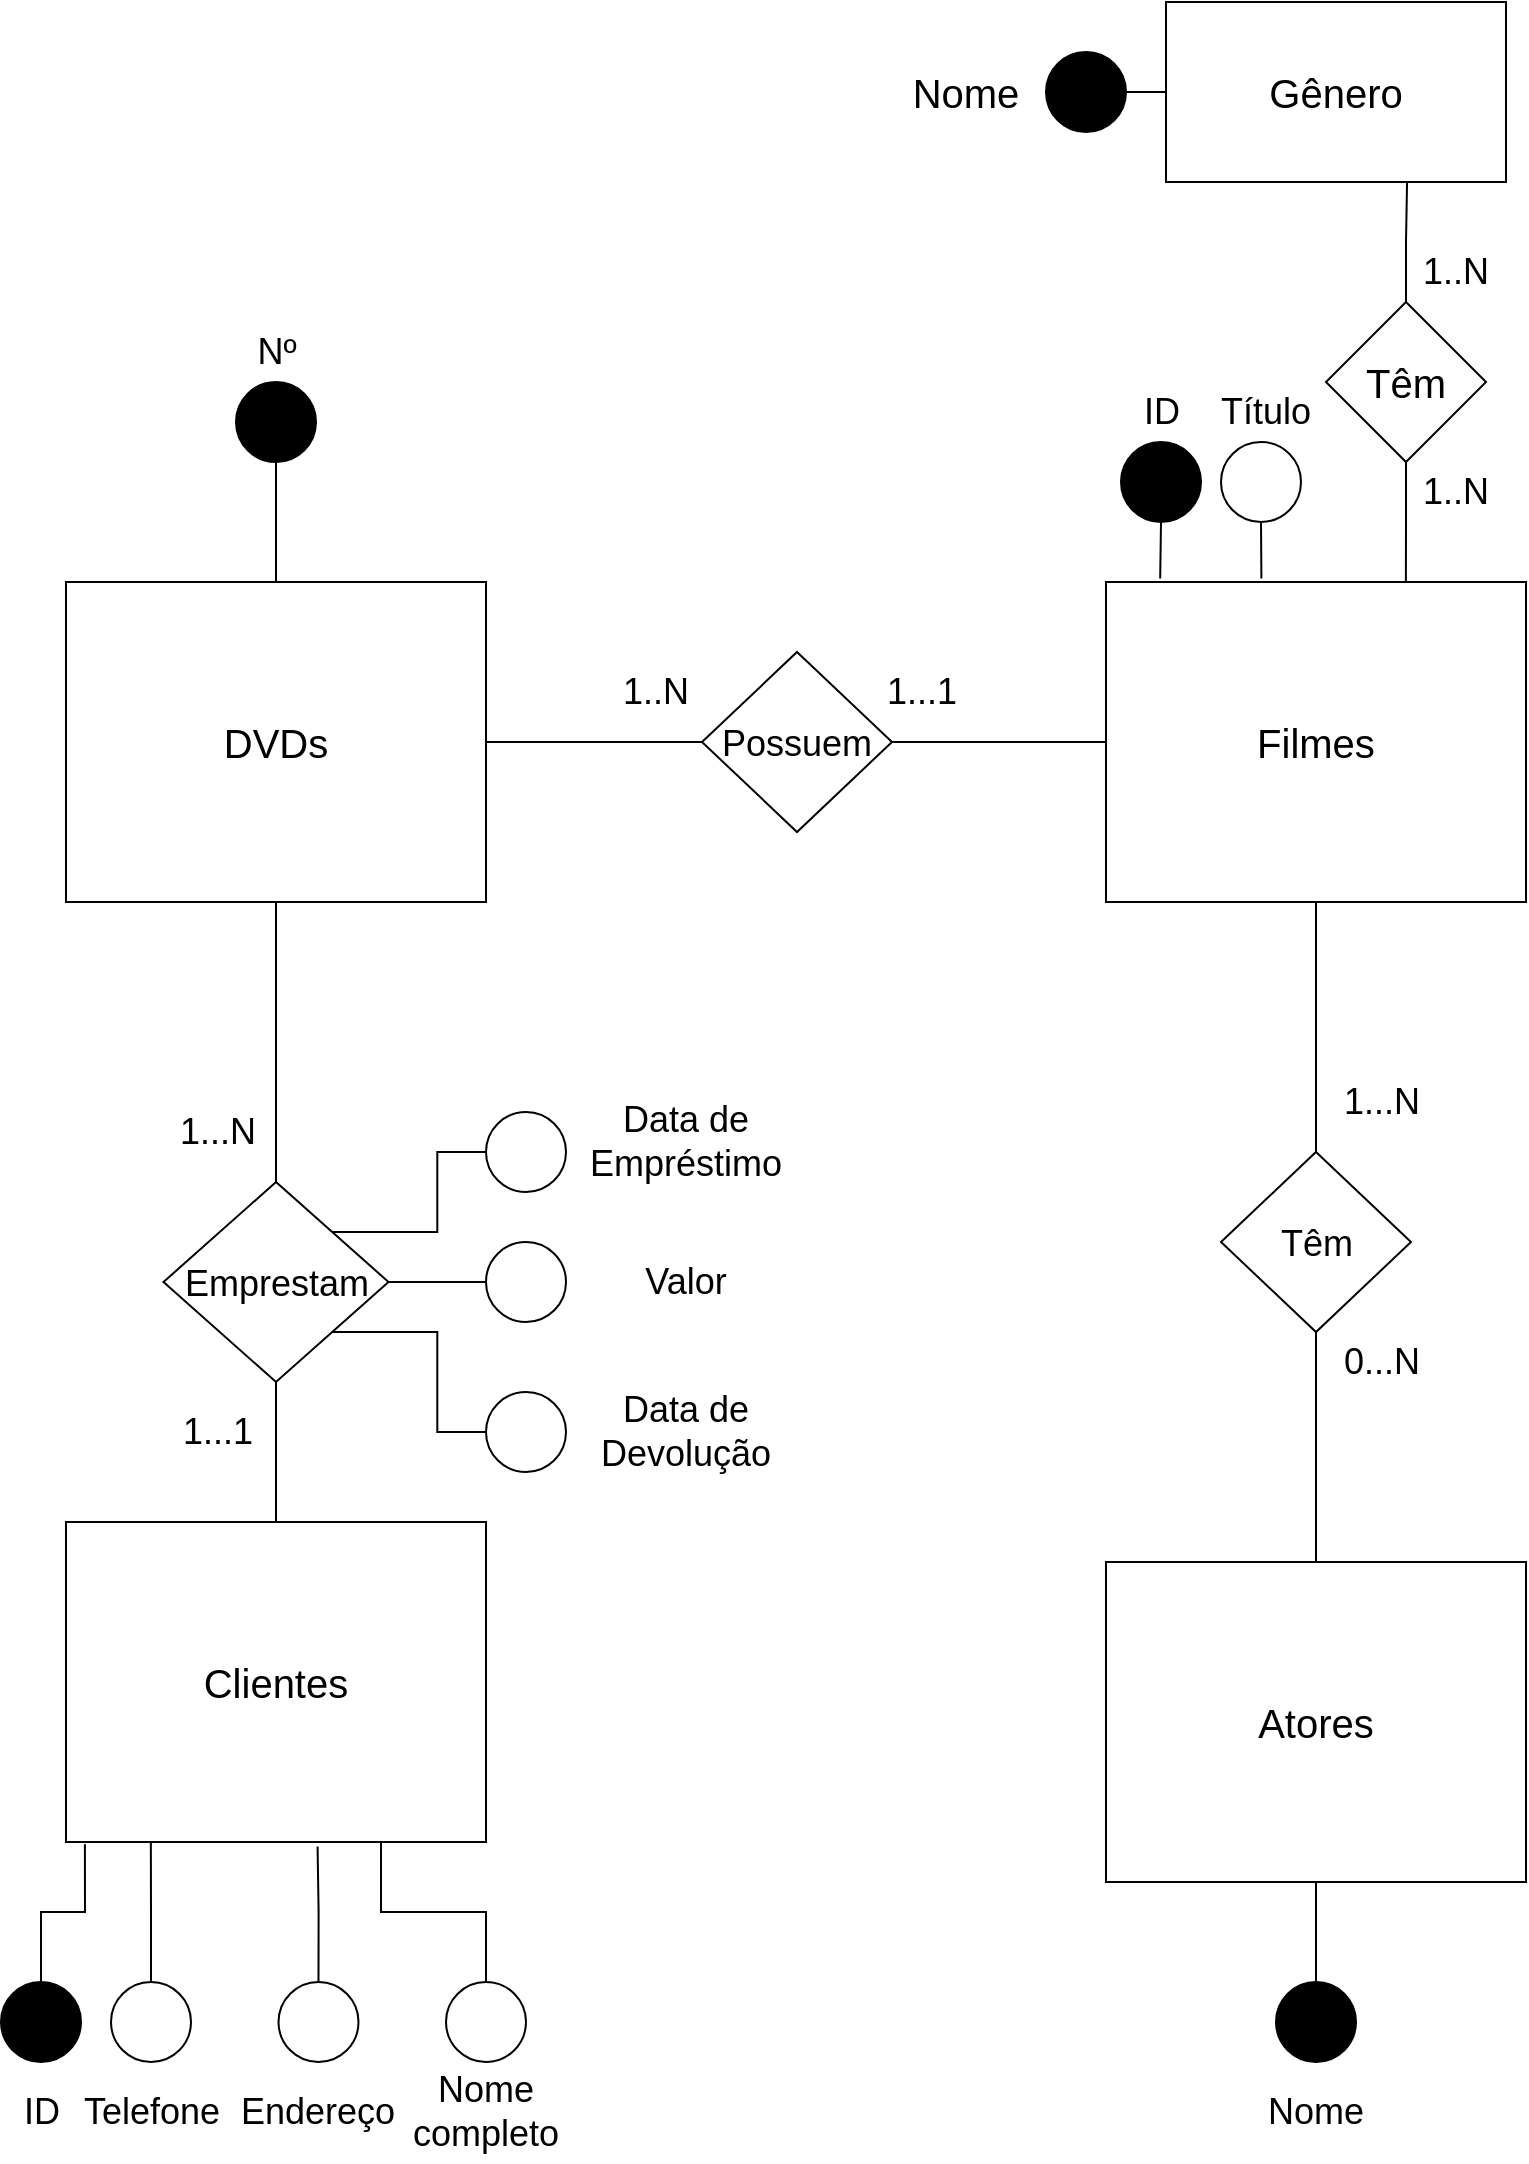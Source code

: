 <mxfile version="17.4.0" type="github">
  <diagram id="wZkRxiQvbxDe6zL3l4wC" name="Page-1">
    <mxGraphModel dx="920" dy="753" grid="1" gridSize="10" guides="1" tooltips="1" connect="1" arrows="1" fold="1" page="1" pageScale="1" pageWidth="850" pageHeight="1100" math="0" shadow="0">
      <root>
        <mxCell id="0" />
        <mxCell id="1" parent="0" />
        <mxCell id="nYX589AOi4GFV08U0YiZ-1" value="&lt;font style=&quot;font-size: 20px&quot;&gt;DVDs&lt;/font&gt;" style="rounded=0;whiteSpace=wrap;html=1;" parent="1" vertex="1">
          <mxGeometry x="60" y="290" width="210" height="160" as="geometry" />
        </mxCell>
        <mxCell id="nYX589AOi4GFV08U0YiZ-2" value="&lt;font style=&quot;font-size: 20px&quot;&gt;Filmes&lt;/font&gt;" style="rounded=0;whiteSpace=wrap;html=1;" parent="1" vertex="1">
          <mxGeometry x="580" y="290" width="210" height="160" as="geometry" />
        </mxCell>
        <mxCell id="nYX589AOi4GFV08U0YiZ-3" value="&lt;font style=&quot;font-size: 20px&quot;&gt;Clientes&lt;/font&gt;" style="rounded=0;whiteSpace=wrap;html=1;" parent="1" vertex="1">
          <mxGeometry x="60" y="760" width="210" height="160" as="geometry" />
        </mxCell>
        <mxCell id="nYX589AOi4GFV08U0YiZ-4" value="&lt;font style=&quot;font-size: 20px&quot;&gt;Atores&lt;/font&gt;" style="rounded=0;whiteSpace=wrap;html=1;" parent="1" vertex="1">
          <mxGeometry x="580" y="780" width="210" height="160" as="geometry" />
        </mxCell>
        <mxCell id="nYX589AOi4GFV08U0YiZ-6" style="edgeStyle=orthogonalEdgeStyle;rounded=0;orthogonalLoop=1;jettySize=auto;html=1;exitX=1;exitY=0.5;exitDx=0;exitDy=0;entryX=0;entryY=0.5;entryDx=0;entryDy=0;fontSize=18;endArrow=none;endFill=0;" parent="1" source="nYX589AOi4GFV08U0YiZ-5" target="nYX589AOi4GFV08U0YiZ-2" edge="1">
          <mxGeometry relative="1" as="geometry" />
        </mxCell>
        <mxCell id="nYX589AOi4GFV08U0YiZ-7" style="edgeStyle=orthogonalEdgeStyle;rounded=0;orthogonalLoop=1;jettySize=auto;html=1;exitX=0;exitY=0.5;exitDx=0;exitDy=0;entryX=1;entryY=0.5;entryDx=0;entryDy=0;fontSize=18;endArrow=none;endFill=0;" parent="1" source="nYX589AOi4GFV08U0YiZ-5" target="nYX589AOi4GFV08U0YiZ-1" edge="1">
          <mxGeometry relative="1" as="geometry" />
        </mxCell>
        <mxCell id="nYX589AOi4GFV08U0YiZ-5" value="&lt;font style=&quot;font-size: 18px&quot;&gt;Possuem&lt;/font&gt;" style="rhombus;whiteSpace=wrap;html=1;fontSize=20;" parent="1" vertex="1">
          <mxGeometry x="378" y="325" width="95" height="90" as="geometry" />
        </mxCell>
        <mxCell id="nYX589AOi4GFV08U0YiZ-9" style="edgeStyle=orthogonalEdgeStyle;rounded=0;orthogonalLoop=1;jettySize=auto;html=1;exitX=0.5;exitY=0;exitDx=0;exitDy=0;entryX=0.5;entryY=1;entryDx=0;entryDy=0;fontSize=18;endArrow=none;endFill=0;" parent="1" source="nYX589AOi4GFV08U0YiZ-8" target="nYX589AOi4GFV08U0YiZ-2" edge="1">
          <mxGeometry relative="1" as="geometry" />
        </mxCell>
        <mxCell id="nYX589AOi4GFV08U0YiZ-10" style="edgeStyle=orthogonalEdgeStyle;rounded=0;orthogonalLoop=1;jettySize=auto;html=1;exitX=0.5;exitY=1;exitDx=0;exitDy=0;entryX=0.5;entryY=0;entryDx=0;entryDy=0;fontSize=18;endArrow=none;endFill=0;" parent="1" source="nYX589AOi4GFV08U0YiZ-8" target="nYX589AOi4GFV08U0YiZ-4" edge="1">
          <mxGeometry relative="1" as="geometry" />
        </mxCell>
        <mxCell id="nYX589AOi4GFV08U0YiZ-8" value="&lt;font style=&quot;font-size: 18px&quot;&gt;Têm&lt;/font&gt;" style="rhombus;whiteSpace=wrap;html=1;fontSize=20;" parent="1" vertex="1">
          <mxGeometry x="637.5" y="575" width="95" height="90" as="geometry" />
        </mxCell>
        <mxCell id="nYX589AOi4GFV08U0YiZ-12" style="edgeStyle=orthogonalEdgeStyle;rounded=0;orthogonalLoop=1;jettySize=auto;html=1;exitX=0.5;exitY=0;exitDx=0;exitDy=0;entryX=0.5;entryY=1;entryDx=0;entryDy=0;fontSize=18;endArrow=none;endFill=0;" parent="1" source="nYX589AOi4GFV08U0YiZ-11" target="nYX589AOi4GFV08U0YiZ-1" edge="1">
          <mxGeometry relative="1" as="geometry" />
        </mxCell>
        <mxCell id="nYX589AOi4GFV08U0YiZ-13" style="edgeStyle=orthogonalEdgeStyle;rounded=0;orthogonalLoop=1;jettySize=auto;html=1;exitX=0.5;exitY=1;exitDx=0;exitDy=0;entryX=0.5;entryY=0;entryDx=0;entryDy=0;fontSize=18;endArrow=none;endFill=0;" parent="1" source="nYX589AOi4GFV08U0YiZ-11" target="nYX589AOi4GFV08U0YiZ-3" edge="1">
          <mxGeometry relative="1" as="geometry" />
        </mxCell>
        <mxCell id="SIllvVgvZXxNxGIr9EO1-21" style="edgeStyle=orthogonalEdgeStyle;rounded=0;orthogonalLoop=1;jettySize=auto;html=1;exitX=1;exitY=0.5;exitDx=0;exitDy=0;entryX=0;entryY=0.5;entryDx=0;entryDy=0;fontSize=20;endArrow=none;endFill=0;" edge="1" parent="1" source="nYX589AOi4GFV08U0YiZ-11" target="SIllvVgvZXxNxGIr9EO1-18">
          <mxGeometry relative="1" as="geometry" />
        </mxCell>
        <mxCell id="SIllvVgvZXxNxGIr9EO1-22" style="edgeStyle=orthogonalEdgeStyle;rounded=0;orthogonalLoop=1;jettySize=auto;html=1;exitX=1;exitY=1;exitDx=0;exitDy=0;entryX=0;entryY=0.5;entryDx=0;entryDy=0;fontSize=20;endArrow=none;endFill=0;" edge="1" parent="1" source="nYX589AOi4GFV08U0YiZ-11" target="SIllvVgvZXxNxGIr9EO1-19">
          <mxGeometry relative="1" as="geometry" />
        </mxCell>
        <mxCell id="nYX589AOi4GFV08U0YiZ-11" value="&lt;font style=&quot;font-size: 18px&quot;&gt;Emprestam&lt;/font&gt;" style="rhombus;whiteSpace=wrap;html=1;fontSize=20;" parent="1" vertex="1">
          <mxGeometry x="108.75" y="590" width="112.5" height="100" as="geometry" />
        </mxCell>
        <mxCell id="nYX589AOi4GFV08U0YiZ-14" value="Nº" style="text;html=1;strokeColor=none;fillColor=none;align=center;verticalAlign=middle;whiteSpace=wrap;rounded=0;fontSize=18;labelBackgroundColor=#FFFFFF;" parent="1" vertex="1">
          <mxGeometry x="137.5" y="160" width="55" height="30" as="geometry" />
        </mxCell>
        <mxCell id="nYX589AOi4GFV08U0YiZ-18" value="ID" style="text;html=1;strokeColor=none;fillColor=none;align=center;verticalAlign=middle;whiteSpace=wrap;rounded=0;labelBackgroundColor=#FFFFFF;fontSize=18;" parent="1" vertex="1">
          <mxGeometry x="577.5" y="190" width="60" height="30" as="geometry" />
        </mxCell>
        <mxCell id="nYX589AOi4GFV08U0YiZ-19" value="Título" style="text;html=1;strokeColor=none;fillColor=none;align=center;verticalAlign=middle;whiteSpace=wrap;rounded=0;labelBackgroundColor=#FFFFFF;fontSize=18;" parent="1" vertex="1">
          <mxGeometry x="630" y="190" width="60" height="30" as="geometry" />
        </mxCell>
        <mxCell id="nYX589AOi4GFV08U0YiZ-24" value="&lt;span style=&quot;&quot;&gt;Nome&lt;/span&gt;" style="text;html=1;strokeColor=none;fillColor=none;align=center;verticalAlign=middle;whiteSpace=wrap;rounded=0;labelBackgroundColor=#FFFFFF;fontSize=18;" parent="1" vertex="1">
          <mxGeometry x="655" y="1040" width="60" height="30" as="geometry" />
        </mxCell>
        <mxCell id="nYX589AOi4GFV08U0YiZ-26" value="ID" style="text;html=1;strokeColor=none;fillColor=none;align=center;verticalAlign=middle;whiteSpace=wrap;rounded=0;labelBackgroundColor=#FFFFFF;fontSize=18;" parent="1" vertex="1">
          <mxGeometry x="27.5" y="1040" width="40" height="30" as="geometry" />
        </mxCell>
        <mxCell id="nYX589AOi4GFV08U0YiZ-29" value="Telefone" style="text;html=1;strokeColor=none;fillColor=none;align=center;verticalAlign=middle;whiteSpace=wrap;rounded=0;labelBackgroundColor=#FFFFFF;fontSize=18;" parent="1" vertex="1">
          <mxGeometry x="67.5" y="1040" width="70" height="30" as="geometry" />
        </mxCell>
        <mxCell id="nYX589AOi4GFV08U0YiZ-31" value="Endereço" style="text;html=1;strokeColor=none;fillColor=none;align=center;verticalAlign=middle;whiteSpace=wrap;rounded=0;labelBackgroundColor=#FFFFFF;fontSize=18;" parent="1" vertex="1">
          <mxGeometry x="151.25" y="1040" width="70" height="30" as="geometry" />
        </mxCell>
        <mxCell id="nYX589AOi4GFV08U0YiZ-33" value="Nome completo" style="text;html=1;strokeColor=none;fillColor=none;align=center;verticalAlign=middle;whiteSpace=wrap;rounded=0;labelBackgroundColor=#FFFFFF;fontSize=18;" parent="1" vertex="1">
          <mxGeometry x="230" y="1030" width="80" height="50" as="geometry" />
        </mxCell>
        <mxCell id="nYX589AOi4GFV08U0YiZ-39" value="Data de Empréstimo" style="text;html=1;strokeColor=none;fillColor=none;align=center;verticalAlign=middle;whiteSpace=wrap;rounded=0;labelBackgroundColor=#FFFFFF;fontSize=18;" parent="1" vertex="1">
          <mxGeometry x="314.75" y="545" width="110" height="50" as="geometry" />
        </mxCell>
        <mxCell id="nYX589AOi4GFV08U0YiZ-40" value="Data de Devolução" style="text;html=1;strokeColor=none;fillColor=none;align=center;verticalAlign=middle;whiteSpace=wrap;rounded=0;labelBackgroundColor=#FFFFFF;fontSize=18;" parent="1" vertex="1">
          <mxGeometry x="314.75" y="690" width="110" height="50" as="geometry" />
        </mxCell>
        <mxCell id="nYX589AOi4GFV08U0YiZ-41" value="Valor" style="text;html=1;strokeColor=none;fillColor=none;align=center;verticalAlign=middle;whiteSpace=wrap;rounded=0;labelBackgroundColor=#FFFFFF;fontSize=18;" parent="1" vertex="1">
          <mxGeometry x="334.75" y="622.5" width="70" height="35" as="geometry" />
        </mxCell>
        <mxCell id="nYX589AOi4GFV08U0YiZ-47" value="1...1" style="text;html=1;strokeColor=none;fillColor=none;align=center;verticalAlign=middle;whiteSpace=wrap;rounded=0;labelBackgroundColor=#FFFFFF;fontSize=18;" parent="1" vertex="1">
          <mxGeometry x="473" y="330" width="30" height="30" as="geometry" />
        </mxCell>
        <mxCell id="nYX589AOi4GFV08U0YiZ-48" value="1..N" style="text;html=1;strokeColor=none;fillColor=none;align=center;verticalAlign=middle;whiteSpace=wrap;rounded=0;labelBackgroundColor=#FFFFFF;fontSize=18;" parent="1" vertex="1">
          <mxGeometry x="340" y="330" width="30" height="30" as="geometry" />
        </mxCell>
        <mxCell id="nYX589AOi4GFV08U0YiZ-49" value="0...N" style="text;html=1;strokeColor=none;fillColor=none;align=center;verticalAlign=middle;whiteSpace=wrap;rounded=0;labelBackgroundColor=#FFFFFF;fontSize=18;" parent="1" vertex="1">
          <mxGeometry x="702.5" y="665" width="30" height="30" as="geometry" />
        </mxCell>
        <mxCell id="nYX589AOi4GFV08U0YiZ-50" value="1...N" style="text;html=1;strokeColor=none;fillColor=none;align=center;verticalAlign=middle;whiteSpace=wrap;rounded=0;labelBackgroundColor=#FFFFFF;fontSize=18;" parent="1" vertex="1">
          <mxGeometry x="702.5" y="535" width="30" height="30" as="geometry" />
        </mxCell>
        <mxCell id="nYX589AOi4GFV08U0YiZ-51" value="1...N" style="text;html=1;strokeColor=none;fillColor=none;align=center;verticalAlign=middle;whiteSpace=wrap;rounded=0;labelBackgroundColor=#FFFFFF;fontSize=18;" parent="1" vertex="1">
          <mxGeometry x="121.25" y="550" width="30" height="30" as="geometry" />
        </mxCell>
        <mxCell id="nYX589AOi4GFV08U0YiZ-52" value="1...1" style="text;html=1;strokeColor=none;fillColor=none;align=center;verticalAlign=middle;whiteSpace=wrap;rounded=0;labelBackgroundColor=#FFFFFF;fontSize=18;" parent="1" vertex="1">
          <mxGeometry x="121.25" y="700" width="30" height="30" as="geometry" />
        </mxCell>
        <mxCell id="SIllvVgvZXxNxGIr9EO1-1" value="&lt;font style=&quot;font-size: 20px&quot;&gt;Gênero&lt;/font&gt;" style="rounded=0;whiteSpace=wrap;html=1;" vertex="1" parent="1">
          <mxGeometry x="610" width="170" height="90" as="geometry" />
        </mxCell>
        <mxCell id="SIllvVgvZXxNxGIr9EO1-3" style="edgeStyle=orthogonalEdgeStyle;rounded=0;orthogonalLoop=1;jettySize=auto;html=1;exitX=0.5;exitY=0;exitDx=0;exitDy=0;entryX=0.709;entryY=1;entryDx=0;entryDy=0;entryPerimeter=0;fontSize=20;endArrow=none;endFill=0;" edge="1" parent="1" source="SIllvVgvZXxNxGIr9EO1-2" target="SIllvVgvZXxNxGIr9EO1-1">
          <mxGeometry relative="1" as="geometry" />
        </mxCell>
        <mxCell id="SIllvVgvZXxNxGIr9EO1-4" style="edgeStyle=orthogonalEdgeStyle;rounded=0;orthogonalLoop=1;jettySize=auto;html=1;entryX=0.714;entryY=0;entryDx=0;entryDy=0;entryPerimeter=0;fontSize=20;endArrow=none;endFill=0;" edge="1" parent="1" source="SIllvVgvZXxNxGIr9EO1-2" target="nYX589AOi4GFV08U0YiZ-2">
          <mxGeometry relative="1" as="geometry" />
        </mxCell>
        <mxCell id="SIllvVgvZXxNxGIr9EO1-2" value="Têm" style="rhombus;whiteSpace=wrap;html=1;fontSize=20;" vertex="1" parent="1">
          <mxGeometry x="690" y="150" width="80" height="80" as="geometry" />
        </mxCell>
        <mxCell id="SIllvVgvZXxNxGIr9EO1-6" style="edgeStyle=orthogonalEdgeStyle;rounded=0;orthogonalLoop=1;jettySize=auto;html=1;exitX=1;exitY=0.5;exitDx=0;exitDy=0;entryX=0;entryY=0.5;entryDx=0;entryDy=0;fontSize=20;endArrow=none;endFill=0;" edge="1" parent="1" source="SIllvVgvZXxNxGIr9EO1-5" target="SIllvVgvZXxNxGIr9EO1-1">
          <mxGeometry relative="1" as="geometry" />
        </mxCell>
        <mxCell id="SIllvVgvZXxNxGIr9EO1-5" value="" style="ellipse;whiteSpace=wrap;html=1;aspect=fixed;fontSize=20;fillColor=#000000;" vertex="1" parent="1">
          <mxGeometry x="550" y="25" width="40" height="40" as="geometry" />
        </mxCell>
        <mxCell id="SIllvVgvZXxNxGIr9EO1-7" value="Nome" style="text;html=1;strokeColor=none;fillColor=none;align=center;verticalAlign=middle;whiteSpace=wrap;rounded=0;fontSize=20;" vertex="1" parent="1">
          <mxGeometry x="480" y="30" width="60" height="30" as="geometry" />
        </mxCell>
        <mxCell id="SIllvVgvZXxNxGIr9EO1-10" style="edgeStyle=orthogonalEdgeStyle;rounded=0;orthogonalLoop=1;jettySize=auto;html=1;exitX=0.5;exitY=1;exitDx=0;exitDy=0;entryX=0.129;entryY=-0.011;entryDx=0;entryDy=0;entryPerimeter=0;fontSize=20;endArrow=none;endFill=0;" edge="1" parent="1" source="SIllvVgvZXxNxGIr9EO1-8" target="nYX589AOi4GFV08U0YiZ-2">
          <mxGeometry relative="1" as="geometry" />
        </mxCell>
        <mxCell id="SIllvVgvZXxNxGIr9EO1-8" value="" style="ellipse;whiteSpace=wrap;html=1;aspect=fixed;fontSize=20;fillColor=#000000;" vertex="1" parent="1">
          <mxGeometry x="587.5" y="220" width="40" height="40" as="geometry" />
        </mxCell>
        <mxCell id="SIllvVgvZXxNxGIr9EO1-11" style="edgeStyle=orthogonalEdgeStyle;rounded=0;orthogonalLoop=1;jettySize=auto;html=1;exitX=0.5;exitY=1;exitDx=0;exitDy=0;entryX=0.37;entryY=-0.011;entryDx=0;entryDy=0;entryPerimeter=0;fontSize=20;endArrow=none;endFill=0;" edge="1" parent="1" source="SIllvVgvZXxNxGIr9EO1-9" target="nYX589AOi4GFV08U0YiZ-2">
          <mxGeometry relative="1" as="geometry" />
        </mxCell>
        <mxCell id="SIllvVgvZXxNxGIr9EO1-9" value="" style="ellipse;whiteSpace=wrap;html=1;aspect=fixed;fontSize=20;" vertex="1" parent="1">
          <mxGeometry x="637.5" y="220" width="40" height="40" as="geometry" />
        </mxCell>
        <mxCell id="SIllvVgvZXxNxGIr9EO1-12" value="1..N" style="text;html=1;strokeColor=none;fillColor=none;align=center;verticalAlign=middle;whiteSpace=wrap;rounded=0;labelBackgroundColor=#FFFFFF;fontSize=18;" vertex="1" parent="1">
          <mxGeometry x="740" y="120" width="30" height="30" as="geometry" />
        </mxCell>
        <mxCell id="SIllvVgvZXxNxGIr9EO1-13" value="1..N" style="text;html=1;strokeColor=none;fillColor=none;align=center;verticalAlign=middle;whiteSpace=wrap;rounded=0;labelBackgroundColor=#FFFFFF;fontSize=18;" vertex="1" parent="1">
          <mxGeometry x="740" y="230" width="30" height="30" as="geometry" />
        </mxCell>
        <mxCell id="SIllvVgvZXxNxGIr9EO1-16" style="edgeStyle=orthogonalEdgeStyle;rounded=0;orthogonalLoop=1;jettySize=auto;html=1;exitX=0.5;exitY=1;exitDx=0;exitDy=0;entryX=0.5;entryY=0;entryDx=0;entryDy=0;fontSize=20;endArrow=none;endFill=0;" edge="1" parent="1" source="SIllvVgvZXxNxGIr9EO1-14" target="nYX589AOi4GFV08U0YiZ-1">
          <mxGeometry relative="1" as="geometry" />
        </mxCell>
        <mxCell id="SIllvVgvZXxNxGIr9EO1-14" value="" style="ellipse;whiteSpace=wrap;html=1;aspect=fixed;fontSize=20;fillColor=#000000;" vertex="1" parent="1">
          <mxGeometry x="145" y="190" width="40" height="40" as="geometry" />
        </mxCell>
        <mxCell id="SIllvVgvZXxNxGIr9EO1-20" style="edgeStyle=orthogonalEdgeStyle;rounded=0;orthogonalLoop=1;jettySize=auto;html=1;exitX=0;exitY=0.5;exitDx=0;exitDy=0;entryX=1;entryY=0;entryDx=0;entryDy=0;fontSize=20;endArrow=none;endFill=0;" edge="1" parent="1" source="SIllvVgvZXxNxGIr9EO1-17" target="nYX589AOi4GFV08U0YiZ-11">
          <mxGeometry relative="1" as="geometry" />
        </mxCell>
        <mxCell id="SIllvVgvZXxNxGIr9EO1-17" value="" style="ellipse;whiteSpace=wrap;html=1;aspect=fixed;fontSize=20;" vertex="1" parent="1">
          <mxGeometry x="270" y="555" width="40" height="40" as="geometry" />
        </mxCell>
        <mxCell id="SIllvVgvZXxNxGIr9EO1-18" value="" style="ellipse;whiteSpace=wrap;html=1;aspect=fixed;fontSize=20;" vertex="1" parent="1">
          <mxGeometry x="270" y="620" width="40" height="40" as="geometry" />
        </mxCell>
        <mxCell id="SIllvVgvZXxNxGIr9EO1-19" value="" style="ellipse;whiteSpace=wrap;html=1;aspect=fixed;fontSize=20;" vertex="1" parent="1">
          <mxGeometry x="270" y="695" width="40" height="40" as="geometry" />
        </mxCell>
        <mxCell id="SIllvVgvZXxNxGIr9EO1-24" style="edgeStyle=orthogonalEdgeStyle;rounded=0;orthogonalLoop=1;jettySize=auto;html=1;exitX=0.5;exitY=0;exitDx=0;exitDy=0;entryX=0.5;entryY=1;entryDx=0;entryDy=0;fontSize=20;endArrow=none;endFill=0;" edge="1" parent="1" source="SIllvVgvZXxNxGIr9EO1-23" target="nYX589AOi4GFV08U0YiZ-4">
          <mxGeometry relative="1" as="geometry" />
        </mxCell>
        <mxCell id="SIllvVgvZXxNxGIr9EO1-23" value="" style="ellipse;whiteSpace=wrap;html=1;aspect=fixed;fontSize=20;fillColor=#000000;" vertex="1" parent="1">
          <mxGeometry x="665" y="990" width="40" height="40" as="geometry" />
        </mxCell>
        <mxCell id="SIllvVgvZXxNxGIr9EO1-29" style="edgeStyle=orthogonalEdgeStyle;rounded=0;orthogonalLoop=1;jettySize=auto;html=1;exitX=0.5;exitY=0;exitDx=0;exitDy=0;entryX=0.045;entryY=1.007;entryDx=0;entryDy=0;entryPerimeter=0;fontSize=20;endArrow=none;endFill=0;" edge="1" parent="1" source="SIllvVgvZXxNxGIr9EO1-25" target="nYX589AOi4GFV08U0YiZ-3">
          <mxGeometry relative="1" as="geometry" />
        </mxCell>
        <mxCell id="SIllvVgvZXxNxGIr9EO1-25" value="" style="ellipse;whiteSpace=wrap;html=1;aspect=fixed;fontSize=20;fillColor=#000000;" vertex="1" parent="1">
          <mxGeometry x="27.5" y="990" width="40" height="40" as="geometry" />
        </mxCell>
        <mxCell id="SIllvVgvZXxNxGIr9EO1-30" style="edgeStyle=orthogonalEdgeStyle;rounded=0;orthogonalLoop=1;jettySize=auto;html=1;exitX=0.5;exitY=0;exitDx=0;exitDy=0;entryX=0.202;entryY=1;entryDx=0;entryDy=0;entryPerimeter=0;fontSize=20;endArrow=none;endFill=0;" edge="1" parent="1" source="SIllvVgvZXxNxGIr9EO1-26" target="nYX589AOi4GFV08U0YiZ-3">
          <mxGeometry relative="1" as="geometry" />
        </mxCell>
        <mxCell id="SIllvVgvZXxNxGIr9EO1-26" value="" style="ellipse;whiteSpace=wrap;html=1;aspect=fixed;fontSize=20;" vertex="1" parent="1">
          <mxGeometry x="82.5" y="990" width="40" height="40" as="geometry" />
        </mxCell>
        <mxCell id="SIllvVgvZXxNxGIr9EO1-33" style="edgeStyle=orthogonalEdgeStyle;rounded=0;orthogonalLoop=1;jettySize=auto;html=1;exitX=0.5;exitY=0;exitDx=0;exitDy=0;entryX=0.599;entryY=1.014;entryDx=0;entryDy=0;entryPerimeter=0;fontSize=20;endArrow=none;endFill=0;" edge="1" parent="1" source="SIllvVgvZXxNxGIr9EO1-27" target="nYX589AOi4GFV08U0YiZ-3">
          <mxGeometry relative="1" as="geometry" />
        </mxCell>
        <mxCell id="SIllvVgvZXxNxGIr9EO1-27" value="" style="ellipse;whiteSpace=wrap;html=1;aspect=fixed;fontSize=20;" vertex="1" parent="1">
          <mxGeometry x="166.25" y="990" width="40" height="40" as="geometry" />
        </mxCell>
        <mxCell id="SIllvVgvZXxNxGIr9EO1-32" style="edgeStyle=orthogonalEdgeStyle;rounded=0;orthogonalLoop=1;jettySize=auto;html=1;exitX=0.5;exitY=0;exitDx=0;exitDy=0;entryX=0.75;entryY=1;entryDx=0;entryDy=0;fontSize=20;endArrow=none;endFill=0;" edge="1" parent="1" source="SIllvVgvZXxNxGIr9EO1-28" target="nYX589AOi4GFV08U0YiZ-3">
          <mxGeometry relative="1" as="geometry" />
        </mxCell>
        <mxCell id="SIllvVgvZXxNxGIr9EO1-28" value="" style="ellipse;whiteSpace=wrap;html=1;aspect=fixed;fontSize=20;" vertex="1" parent="1">
          <mxGeometry x="250" y="990" width="40" height="40" as="geometry" />
        </mxCell>
      </root>
    </mxGraphModel>
  </diagram>
</mxfile>
